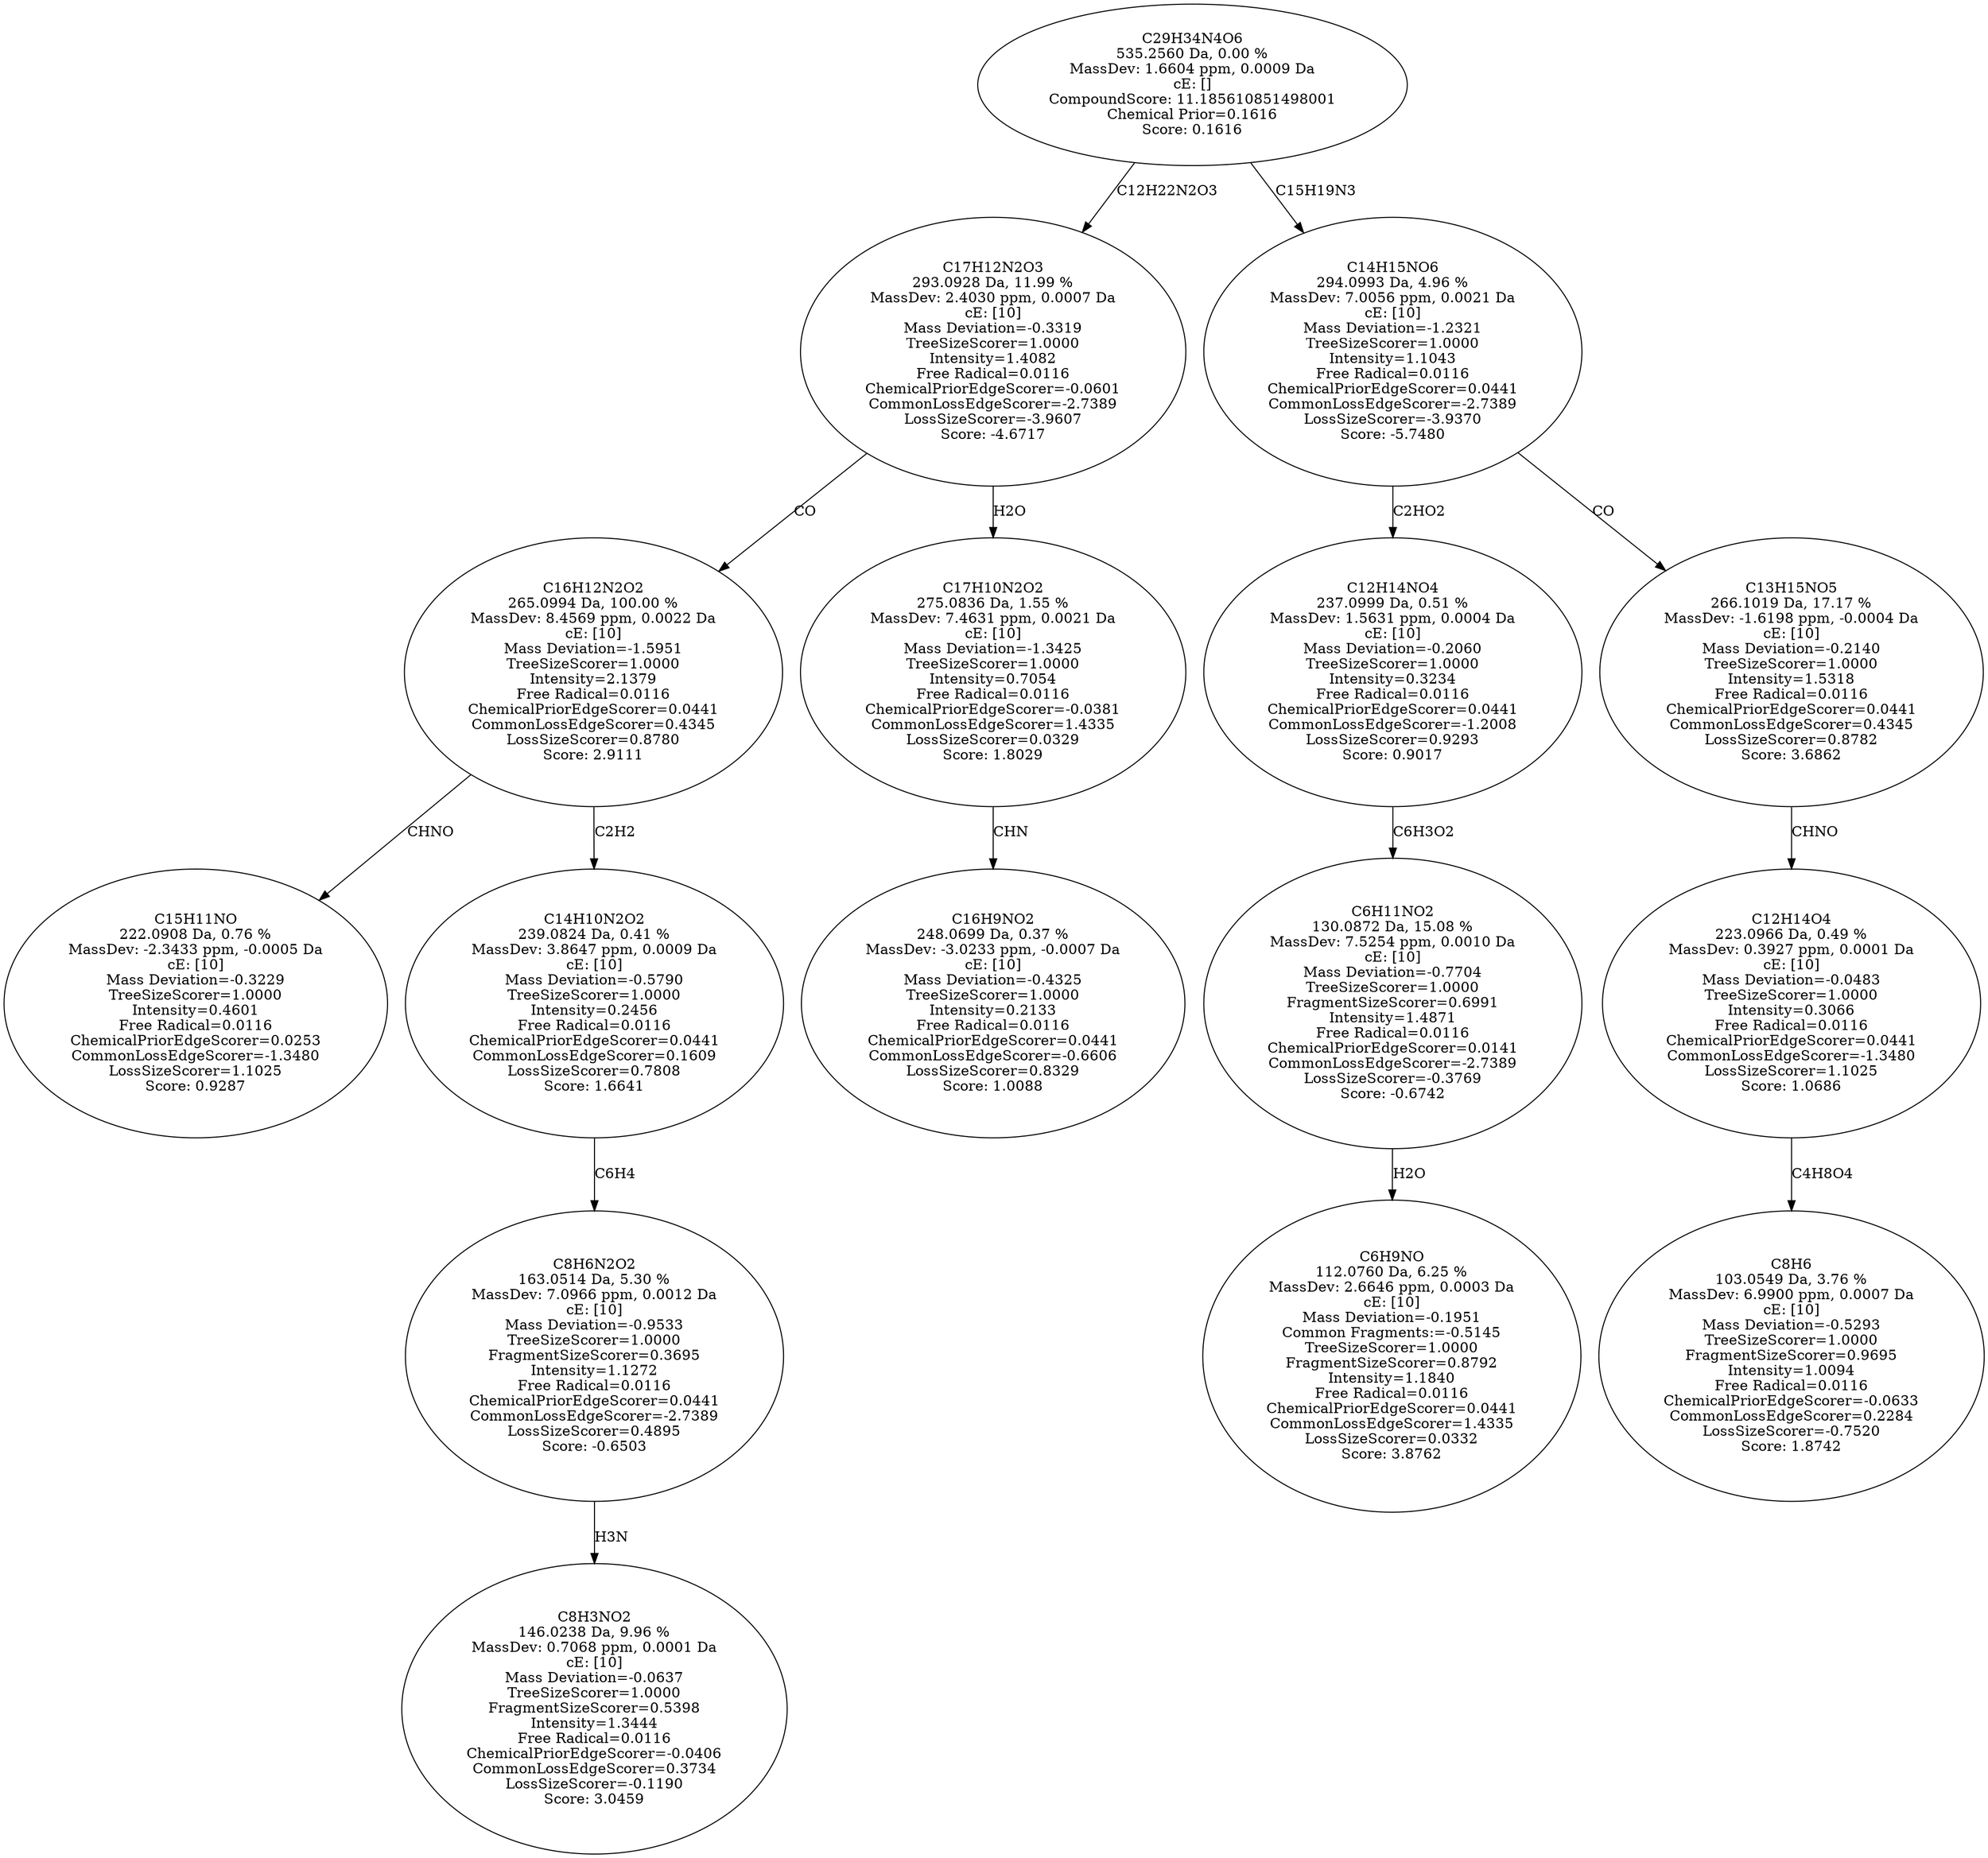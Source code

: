 strict digraph {
v1 [label="C15H11NO\n222.0908 Da, 0.76 %\nMassDev: -2.3433 ppm, -0.0005 Da\ncE: [10]\nMass Deviation=-0.3229\nTreeSizeScorer=1.0000\nIntensity=0.4601\nFree Radical=0.0116\nChemicalPriorEdgeScorer=0.0253\nCommonLossEdgeScorer=-1.3480\nLossSizeScorer=1.1025\nScore: 0.9287"];
v2 [label="C8H3NO2\n146.0238 Da, 9.96 %\nMassDev: 0.7068 ppm, 0.0001 Da\ncE: [10]\nMass Deviation=-0.0637\nTreeSizeScorer=1.0000\nFragmentSizeScorer=0.5398\nIntensity=1.3444\nFree Radical=0.0116\nChemicalPriorEdgeScorer=-0.0406\nCommonLossEdgeScorer=0.3734\nLossSizeScorer=-0.1190\nScore: 3.0459"];
v3 [label="C8H6N2O2\n163.0514 Da, 5.30 %\nMassDev: 7.0966 ppm, 0.0012 Da\ncE: [10]\nMass Deviation=-0.9533\nTreeSizeScorer=1.0000\nFragmentSizeScorer=0.3695\nIntensity=1.1272\nFree Radical=0.0116\nChemicalPriorEdgeScorer=0.0441\nCommonLossEdgeScorer=-2.7389\nLossSizeScorer=0.4895\nScore: -0.6503"];
v4 [label="C14H10N2O2\n239.0824 Da, 0.41 %\nMassDev: 3.8647 ppm, 0.0009 Da\ncE: [10]\nMass Deviation=-0.5790\nTreeSizeScorer=1.0000\nIntensity=0.2456\nFree Radical=0.0116\nChemicalPriorEdgeScorer=0.0441\nCommonLossEdgeScorer=0.1609\nLossSizeScorer=0.7808\nScore: 1.6641"];
v5 [label="C16H12N2O2\n265.0994 Da, 100.00 %\nMassDev: 8.4569 ppm, 0.0022 Da\ncE: [10]\nMass Deviation=-1.5951\nTreeSizeScorer=1.0000\nIntensity=2.1379\nFree Radical=0.0116\nChemicalPriorEdgeScorer=0.0441\nCommonLossEdgeScorer=0.4345\nLossSizeScorer=0.8780\nScore: 2.9111"];
v6 [label="C16H9NO2\n248.0699 Da, 0.37 %\nMassDev: -3.0233 ppm, -0.0007 Da\ncE: [10]\nMass Deviation=-0.4325\nTreeSizeScorer=1.0000\nIntensity=0.2133\nFree Radical=0.0116\nChemicalPriorEdgeScorer=0.0441\nCommonLossEdgeScorer=-0.6606\nLossSizeScorer=0.8329\nScore: 1.0088"];
v7 [label="C17H10N2O2\n275.0836 Da, 1.55 %\nMassDev: 7.4631 ppm, 0.0021 Da\ncE: [10]\nMass Deviation=-1.3425\nTreeSizeScorer=1.0000\nIntensity=0.7054\nFree Radical=0.0116\nChemicalPriorEdgeScorer=-0.0381\nCommonLossEdgeScorer=1.4335\nLossSizeScorer=0.0329\nScore: 1.8029"];
v8 [label="C17H12N2O3\n293.0928 Da, 11.99 %\nMassDev: 2.4030 ppm, 0.0007 Da\ncE: [10]\nMass Deviation=-0.3319\nTreeSizeScorer=1.0000\nIntensity=1.4082\nFree Radical=0.0116\nChemicalPriorEdgeScorer=-0.0601\nCommonLossEdgeScorer=-2.7389\nLossSizeScorer=-3.9607\nScore: -4.6717"];
v9 [label="C6H9NO\n112.0760 Da, 6.25 %\nMassDev: 2.6646 ppm, 0.0003 Da\ncE: [10]\nMass Deviation=-0.1951\nCommon Fragments:=-0.5145\nTreeSizeScorer=1.0000\nFragmentSizeScorer=0.8792\nIntensity=1.1840\nFree Radical=0.0116\nChemicalPriorEdgeScorer=0.0441\nCommonLossEdgeScorer=1.4335\nLossSizeScorer=0.0332\nScore: 3.8762"];
v10 [label="C6H11NO2\n130.0872 Da, 15.08 %\nMassDev: 7.5254 ppm, 0.0010 Da\ncE: [10]\nMass Deviation=-0.7704\nTreeSizeScorer=1.0000\nFragmentSizeScorer=0.6991\nIntensity=1.4871\nFree Radical=0.0116\nChemicalPriorEdgeScorer=0.0141\nCommonLossEdgeScorer=-2.7389\nLossSizeScorer=-0.3769\nScore: -0.6742"];
v11 [label="C12H14NO4\n237.0999 Da, 0.51 %\nMassDev: 1.5631 ppm, 0.0004 Da\ncE: [10]\nMass Deviation=-0.2060\nTreeSizeScorer=1.0000\nIntensity=0.3234\nFree Radical=0.0116\nChemicalPriorEdgeScorer=0.0441\nCommonLossEdgeScorer=-1.2008\nLossSizeScorer=0.9293\nScore: 0.9017"];
v12 [label="C8H6\n103.0549 Da, 3.76 %\nMassDev: 6.9900 ppm, 0.0007 Da\ncE: [10]\nMass Deviation=-0.5293\nTreeSizeScorer=1.0000\nFragmentSizeScorer=0.9695\nIntensity=1.0094\nFree Radical=0.0116\nChemicalPriorEdgeScorer=-0.0633\nCommonLossEdgeScorer=0.2284\nLossSizeScorer=-0.7520\nScore: 1.8742"];
v13 [label="C12H14O4\n223.0966 Da, 0.49 %\nMassDev: 0.3927 ppm, 0.0001 Da\ncE: [10]\nMass Deviation=-0.0483\nTreeSizeScorer=1.0000\nIntensity=0.3066\nFree Radical=0.0116\nChemicalPriorEdgeScorer=0.0441\nCommonLossEdgeScorer=-1.3480\nLossSizeScorer=1.1025\nScore: 1.0686"];
v14 [label="C13H15NO5\n266.1019 Da, 17.17 %\nMassDev: -1.6198 ppm, -0.0004 Da\ncE: [10]\nMass Deviation=-0.2140\nTreeSizeScorer=1.0000\nIntensity=1.5318\nFree Radical=0.0116\nChemicalPriorEdgeScorer=0.0441\nCommonLossEdgeScorer=0.4345\nLossSizeScorer=0.8782\nScore: 3.6862"];
v15 [label="C14H15NO6\n294.0993 Da, 4.96 %\nMassDev: 7.0056 ppm, 0.0021 Da\ncE: [10]\nMass Deviation=-1.2321\nTreeSizeScorer=1.0000\nIntensity=1.1043\nFree Radical=0.0116\nChemicalPriorEdgeScorer=0.0441\nCommonLossEdgeScorer=-2.7389\nLossSizeScorer=-3.9370\nScore: -5.7480"];
v16 [label="C29H34N4O6\n535.2560 Da, 0.00 %\nMassDev: 1.6604 ppm, 0.0009 Da\ncE: []\nCompoundScore: 11.185610851498001\nChemical Prior=0.1616\nScore: 0.1616"];
v5 -> v1 [label="CHNO"];
v3 -> v2 [label="H3N"];
v4 -> v3 [label="C6H4"];
v5 -> v4 [label="C2H2"];
v8 -> v5 [label="CO"];
v7 -> v6 [label="CHN"];
v8 -> v7 [label="H2O"];
v16 -> v8 [label="C12H22N2O3"];
v10 -> v9 [label="H2O"];
v11 -> v10 [label="C6H3O2"];
v15 -> v11 [label="C2HO2"];
v13 -> v12 [label="C4H8O4"];
v14 -> v13 [label="CHNO"];
v15 -> v14 [label="CO"];
v16 -> v15 [label="C15H19N3"];
}